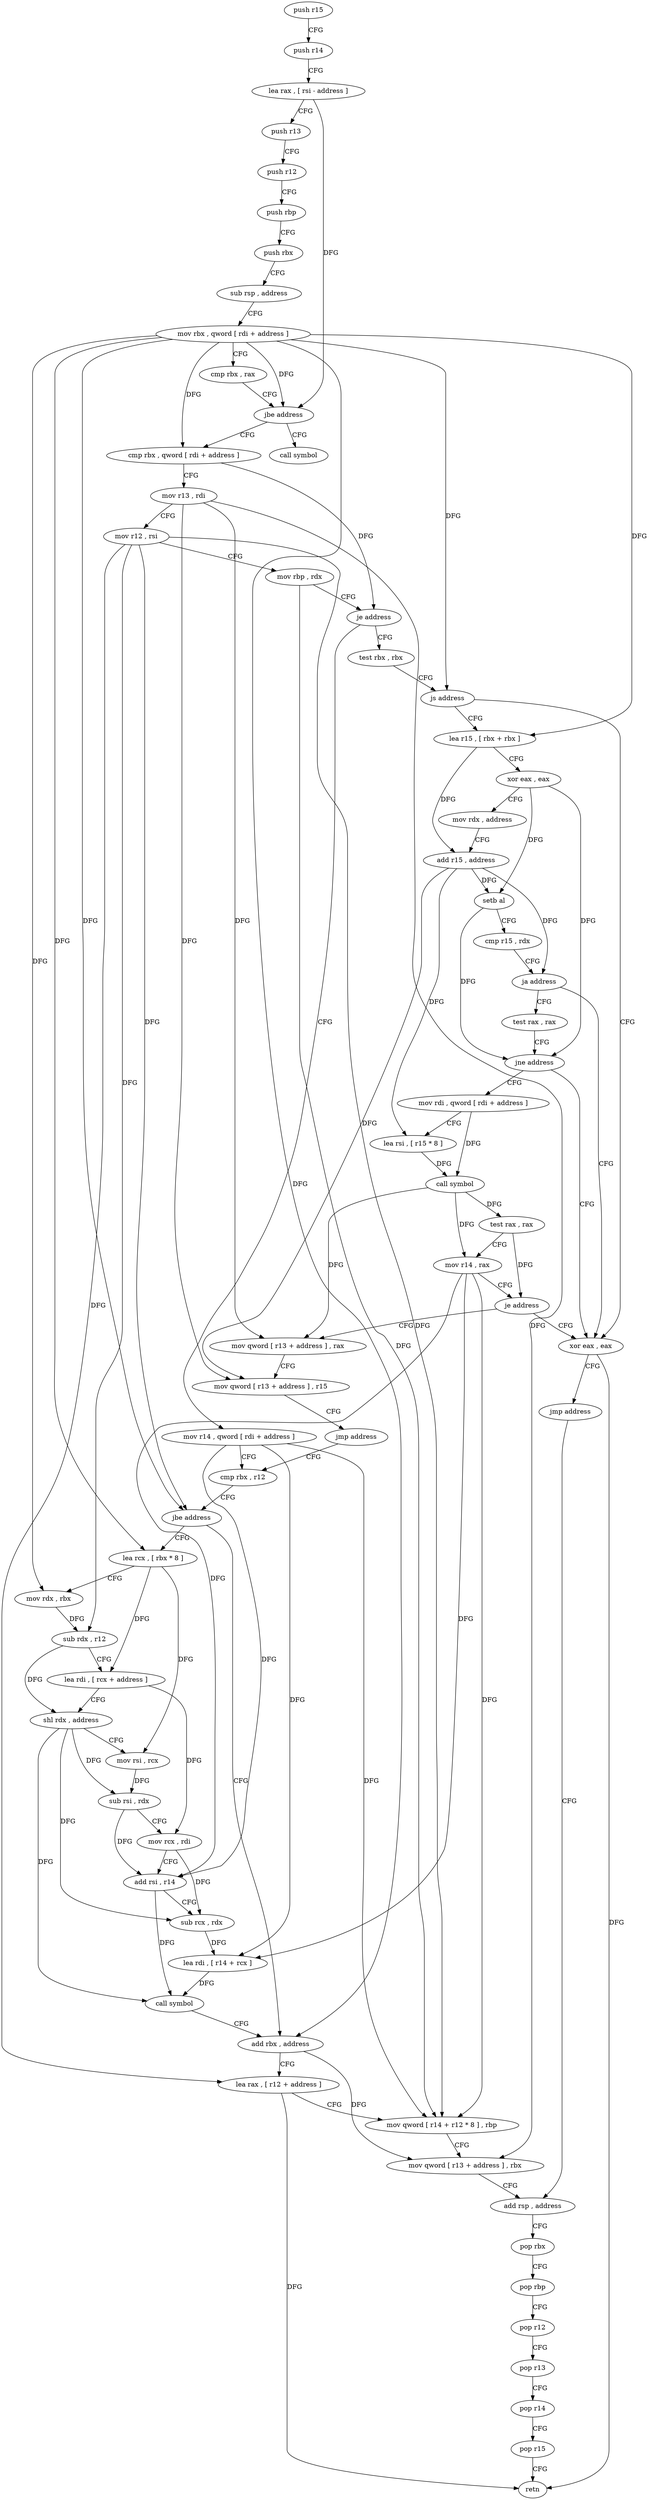 digraph "func" {
"167872" [label = "push r15" ]
"167874" [label = "push r14" ]
"167876" [label = "lea rax , [ rsi - address ]" ]
"167880" [label = "push r13" ]
"167882" [label = "push r12" ]
"167884" [label = "push rbp" ]
"167885" [label = "push rbx" ]
"167886" [label = "sub rsp , address" ]
"167890" [label = "mov rbx , qword [ rdi + address ]" ]
"167894" [label = "cmp rbx , rax" ]
"167897" [label = "jbe address" ]
"168092" [label = "call symbol" ]
"167903" [label = "cmp rbx , qword [ rdi + address ]" ]
"167907" [label = "mov r13 , rdi" ]
"167910" [label = "mov r12 , rsi" ]
"167913" [label = "mov rbp , rdx" ]
"167916" [label = "je address" ]
"168008" [label = "test rbx , rbx" ]
"167918" [label = "mov r14 , qword [ rdi + address ]" ]
"168011" [label = "js address" ]
"168088" [label = "xor eax , eax" ]
"168013" [label = "lea r15 , [ rbx + rbx ]" ]
"167922" [label = "cmp rbx , r12" ]
"168090" [label = "jmp address" ]
"167990" [label = "add rsp , address" ]
"168017" [label = "xor eax , eax" ]
"168019" [label = "mov rdx , address" ]
"168029" [label = "add r15 , address" ]
"168033" [label = "setb al" ]
"168036" [label = "cmp r15 , rdx" ]
"168039" [label = "ja address" ]
"168041" [label = "test rax , rax" ]
"167973" [label = "add rbx , address" ]
"167977" [label = "lea rax , [ r12 + address ]" ]
"167982" [label = "mov qword [ r14 + r12 * 8 ] , rbp" ]
"167986" [label = "mov qword [ r13 + address ] , rbx" ]
"167927" [label = "lea rcx , [ rbx * 8 ]" ]
"167935" [label = "mov rdx , rbx" ]
"167938" [label = "sub rdx , r12" ]
"167941" [label = "lea rdi , [ rcx + address ]" ]
"167945" [label = "shl rdx , address" ]
"167949" [label = "mov rsi , rcx" ]
"167952" [label = "sub rsi , rdx" ]
"167955" [label = "mov rcx , rdi" ]
"167958" [label = "add rsi , r14" ]
"167961" [label = "sub rcx , rdx" ]
"167964" [label = "lea rdi , [ r14 + rcx ]" ]
"167968" [label = "call symbol" ]
"167994" [label = "pop rbx" ]
"167995" [label = "pop rbp" ]
"167996" [label = "pop r12" ]
"167998" [label = "pop r13" ]
"168000" [label = "pop r14" ]
"168002" [label = "pop r15" ]
"168004" [label = "retn" ]
"168044" [label = "jne address" ]
"168046" [label = "mov rdi , qword [ rdi + address ]" ]
"168050" [label = "lea rsi , [ r15 * 8 ]" ]
"168058" [label = "call symbol" ]
"168063" [label = "test rax , rax" ]
"168066" [label = "mov r14 , rax" ]
"168069" [label = "je address" ]
"168071" [label = "mov qword [ r13 + address ] , rax" ]
"168075" [label = "mov qword [ r13 + address ] , r15" ]
"168079" [label = "jmp address" ]
"167925" [label = "jbe address" ]
"167872" -> "167874" [ label = "CFG" ]
"167874" -> "167876" [ label = "CFG" ]
"167876" -> "167880" [ label = "CFG" ]
"167876" -> "167897" [ label = "DFG" ]
"167880" -> "167882" [ label = "CFG" ]
"167882" -> "167884" [ label = "CFG" ]
"167884" -> "167885" [ label = "CFG" ]
"167885" -> "167886" [ label = "CFG" ]
"167886" -> "167890" [ label = "CFG" ]
"167890" -> "167894" [ label = "CFG" ]
"167890" -> "167897" [ label = "DFG" ]
"167890" -> "167903" [ label = "DFG" ]
"167890" -> "168011" [ label = "DFG" ]
"167890" -> "168013" [ label = "DFG" ]
"167890" -> "167925" [ label = "DFG" ]
"167890" -> "167973" [ label = "DFG" ]
"167890" -> "167927" [ label = "DFG" ]
"167890" -> "167935" [ label = "DFG" ]
"167894" -> "167897" [ label = "CFG" ]
"167897" -> "168092" [ label = "CFG" ]
"167897" -> "167903" [ label = "CFG" ]
"167903" -> "167907" [ label = "CFG" ]
"167903" -> "167916" [ label = "DFG" ]
"167907" -> "167910" [ label = "CFG" ]
"167907" -> "167986" [ label = "DFG" ]
"167907" -> "168071" [ label = "DFG" ]
"167907" -> "168075" [ label = "DFG" ]
"167910" -> "167913" [ label = "CFG" ]
"167910" -> "167925" [ label = "DFG" ]
"167910" -> "167977" [ label = "DFG" ]
"167910" -> "167982" [ label = "DFG" ]
"167910" -> "167938" [ label = "DFG" ]
"167913" -> "167916" [ label = "CFG" ]
"167913" -> "167982" [ label = "DFG" ]
"167916" -> "168008" [ label = "CFG" ]
"167916" -> "167918" [ label = "CFG" ]
"168008" -> "168011" [ label = "CFG" ]
"167918" -> "167922" [ label = "CFG" ]
"167918" -> "167982" [ label = "DFG" ]
"167918" -> "167958" [ label = "DFG" ]
"167918" -> "167964" [ label = "DFG" ]
"168011" -> "168088" [ label = "CFG" ]
"168011" -> "168013" [ label = "CFG" ]
"168088" -> "168090" [ label = "CFG" ]
"168088" -> "168004" [ label = "DFG" ]
"168013" -> "168017" [ label = "CFG" ]
"168013" -> "168029" [ label = "DFG" ]
"167922" -> "167925" [ label = "CFG" ]
"168090" -> "167990" [ label = "CFG" ]
"167990" -> "167994" [ label = "CFG" ]
"168017" -> "168019" [ label = "CFG" ]
"168017" -> "168033" [ label = "DFG" ]
"168017" -> "168044" [ label = "DFG" ]
"168019" -> "168029" [ label = "CFG" ]
"168029" -> "168033" [ label = "DFG" ]
"168029" -> "168039" [ label = "DFG" ]
"168029" -> "168050" [ label = "DFG" ]
"168029" -> "168075" [ label = "DFG" ]
"168033" -> "168036" [ label = "CFG" ]
"168033" -> "168044" [ label = "DFG" ]
"168036" -> "168039" [ label = "CFG" ]
"168039" -> "168088" [ label = "CFG" ]
"168039" -> "168041" [ label = "CFG" ]
"168041" -> "168044" [ label = "CFG" ]
"167973" -> "167977" [ label = "CFG" ]
"167973" -> "167986" [ label = "DFG" ]
"167977" -> "167982" [ label = "CFG" ]
"167977" -> "168004" [ label = "DFG" ]
"167982" -> "167986" [ label = "CFG" ]
"167986" -> "167990" [ label = "CFG" ]
"167927" -> "167935" [ label = "CFG" ]
"167927" -> "167941" [ label = "DFG" ]
"167927" -> "167949" [ label = "DFG" ]
"167935" -> "167938" [ label = "DFG" ]
"167938" -> "167941" [ label = "CFG" ]
"167938" -> "167945" [ label = "DFG" ]
"167941" -> "167945" [ label = "CFG" ]
"167941" -> "167955" [ label = "DFG" ]
"167945" -> "167949" [ label = "CFG" ]
"167945" -> "167952" [ label = "DFG" ]
"167945" -> "167961" [ label = "DFG" ]
"167945" -> "167968" [ label = "DFG" ]
"167949" -> "167952" [ label = "DFG" ]
"167952" -> "167955" [ label = "CFG" ]
"167952" -> "167958" [ label = "DFG" ]
"167955" -> "167958" [ label = "CFG" ]
"167955" -> "167961" [ label = "DFG" ]
"167958" -> "167961" [ label = "CFG" ]
"167958" -> "167968" [ label = "DFG" ]
"167961" -> "167964" [ label = "DFG" ]
"167964" -> "167968" [ label = "DFG" ]
"167968" -> "167973" [ label = "CFG" ]
"167994" -> "167995" [ label = "CFG" ]
"167995" -> "167996" [ label = "CFG" ]
"167996" -> "167998" [ label = "CFG" ]
"167998" -> "168000" [ label = "CFG" ]
"168000" -> "168002" [ label = "CFG" ]
"168002" -> "168004" [ label = "CFG" ]
"168044" -> "168088" [ label = "CFG" ]
"168044" -> "168046" [ label = "CFG" ]
"168046" -> "168050" [ label = "CFG" ]
"168046" -> "168058" [ label = "DFG" ]
"168050" -> "168058" [ label = "DFG" ]
"168058" -> "168063" [ label = "DFG" ]
"168058" -> "168066" [ label = "DFG" ]
"168058" -> "168071" [ label = "DFG" ]
"168063" -> "168066" [ label = "CFG" ]
"168063" -> "168069" [ label = "DFG" ]
"168066" -> "168069" [ label = "CFG" ]
"168066" -> "167958" [ label = "DFG" ]
"168066" -> "167982" [ label = "DFG" ]
"168066" -> "167964" [ label = "DFG" ]
"168069" -> "168088" [ label = "CFG" ]
"168069" -> "168071" [ label = "CFG" ]
"168071" -> "168075" [ label = "CFG" ]
"168075" -> "168079" [ label = "CFG" ]
"168079" -> "167922" [ label = "CFG" ]
"167925" -> "167973" [ label = "CFG" ]
"167925" -> "167927" [ label = "CFG" ]
}
